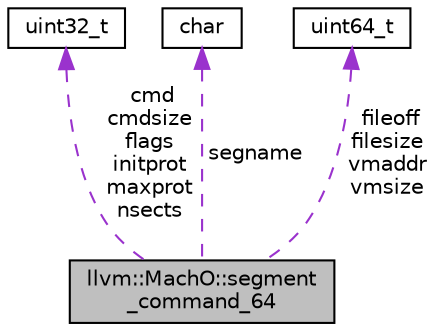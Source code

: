 digraph "llvm::MachO::segment_command_64"
{
 // LATEX_PDF_SIZE
  bgcolor="transparent";
  edge [fontname="Helvetica",fontsize="10",labelfontname="Helvetica",labelfontsize="10"];
  node [fontname="Helvetica",fontsize="10",shape="box"];
  Node1 [label="llvm::MachO::segment\l_command_64",height=0.2,width=0.4,color="black", fillcolor="grey75", style="filled", fontcolor="black",tooltip=" "];
  Node2 -> Node1 [dir="back",color="darkorchid3",fontsize="10",style="dashed",label=" cmd\ncmdsize\nflags\ninitprot\nmaxprot\nnsects" ,fontname="Helvetica"];
  Node2 [label="uint32_t",height=0.2,width=0.4,color="black",URL="$classuint32__t.html",tooltip=" "];
  Node3 -> Node1 [dir="back",color="darkorchid3",fontsize="10",style="dashed",label=" segname" ,fontname="Helvetica"];
  Node3 [label="char",height=0.2,width=0.4,color="black",URL="$classchar.html",tooltip=" "];
  Node4 -> Node1 [dir="back",color="darkorchid3",fontsize="10",style="dashed",label=" fileoff\nfilesize\nvmaddr\nvmsize" ,fontname="Helvetica"];
  Node4 [label="uint64_t",height=0.2,width=0.4,color="black",tooltip=" "];
}
